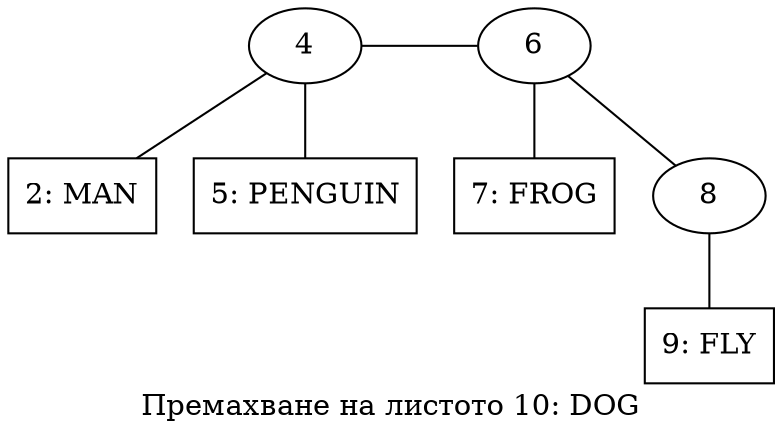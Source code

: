 graph G {
  ordering=out
  label="Премахване на листото 10: DOG"

  comment="leaves"
  node [shape=box];
  2 [label="2: MAN"];
  5 [label="5: PENGUIN"];
  7 [label="7: FROG"];
  9 [label="9: FLY"];

  comment="internal vertices"
  node [shape=ellipse];
 
  { rank=min
    4
    6 }

  4 -- 2;
  4 -- 5;
  4 -- 6;
  6 -- 7;
  6 -- 8;
  8 -- 9;
}

